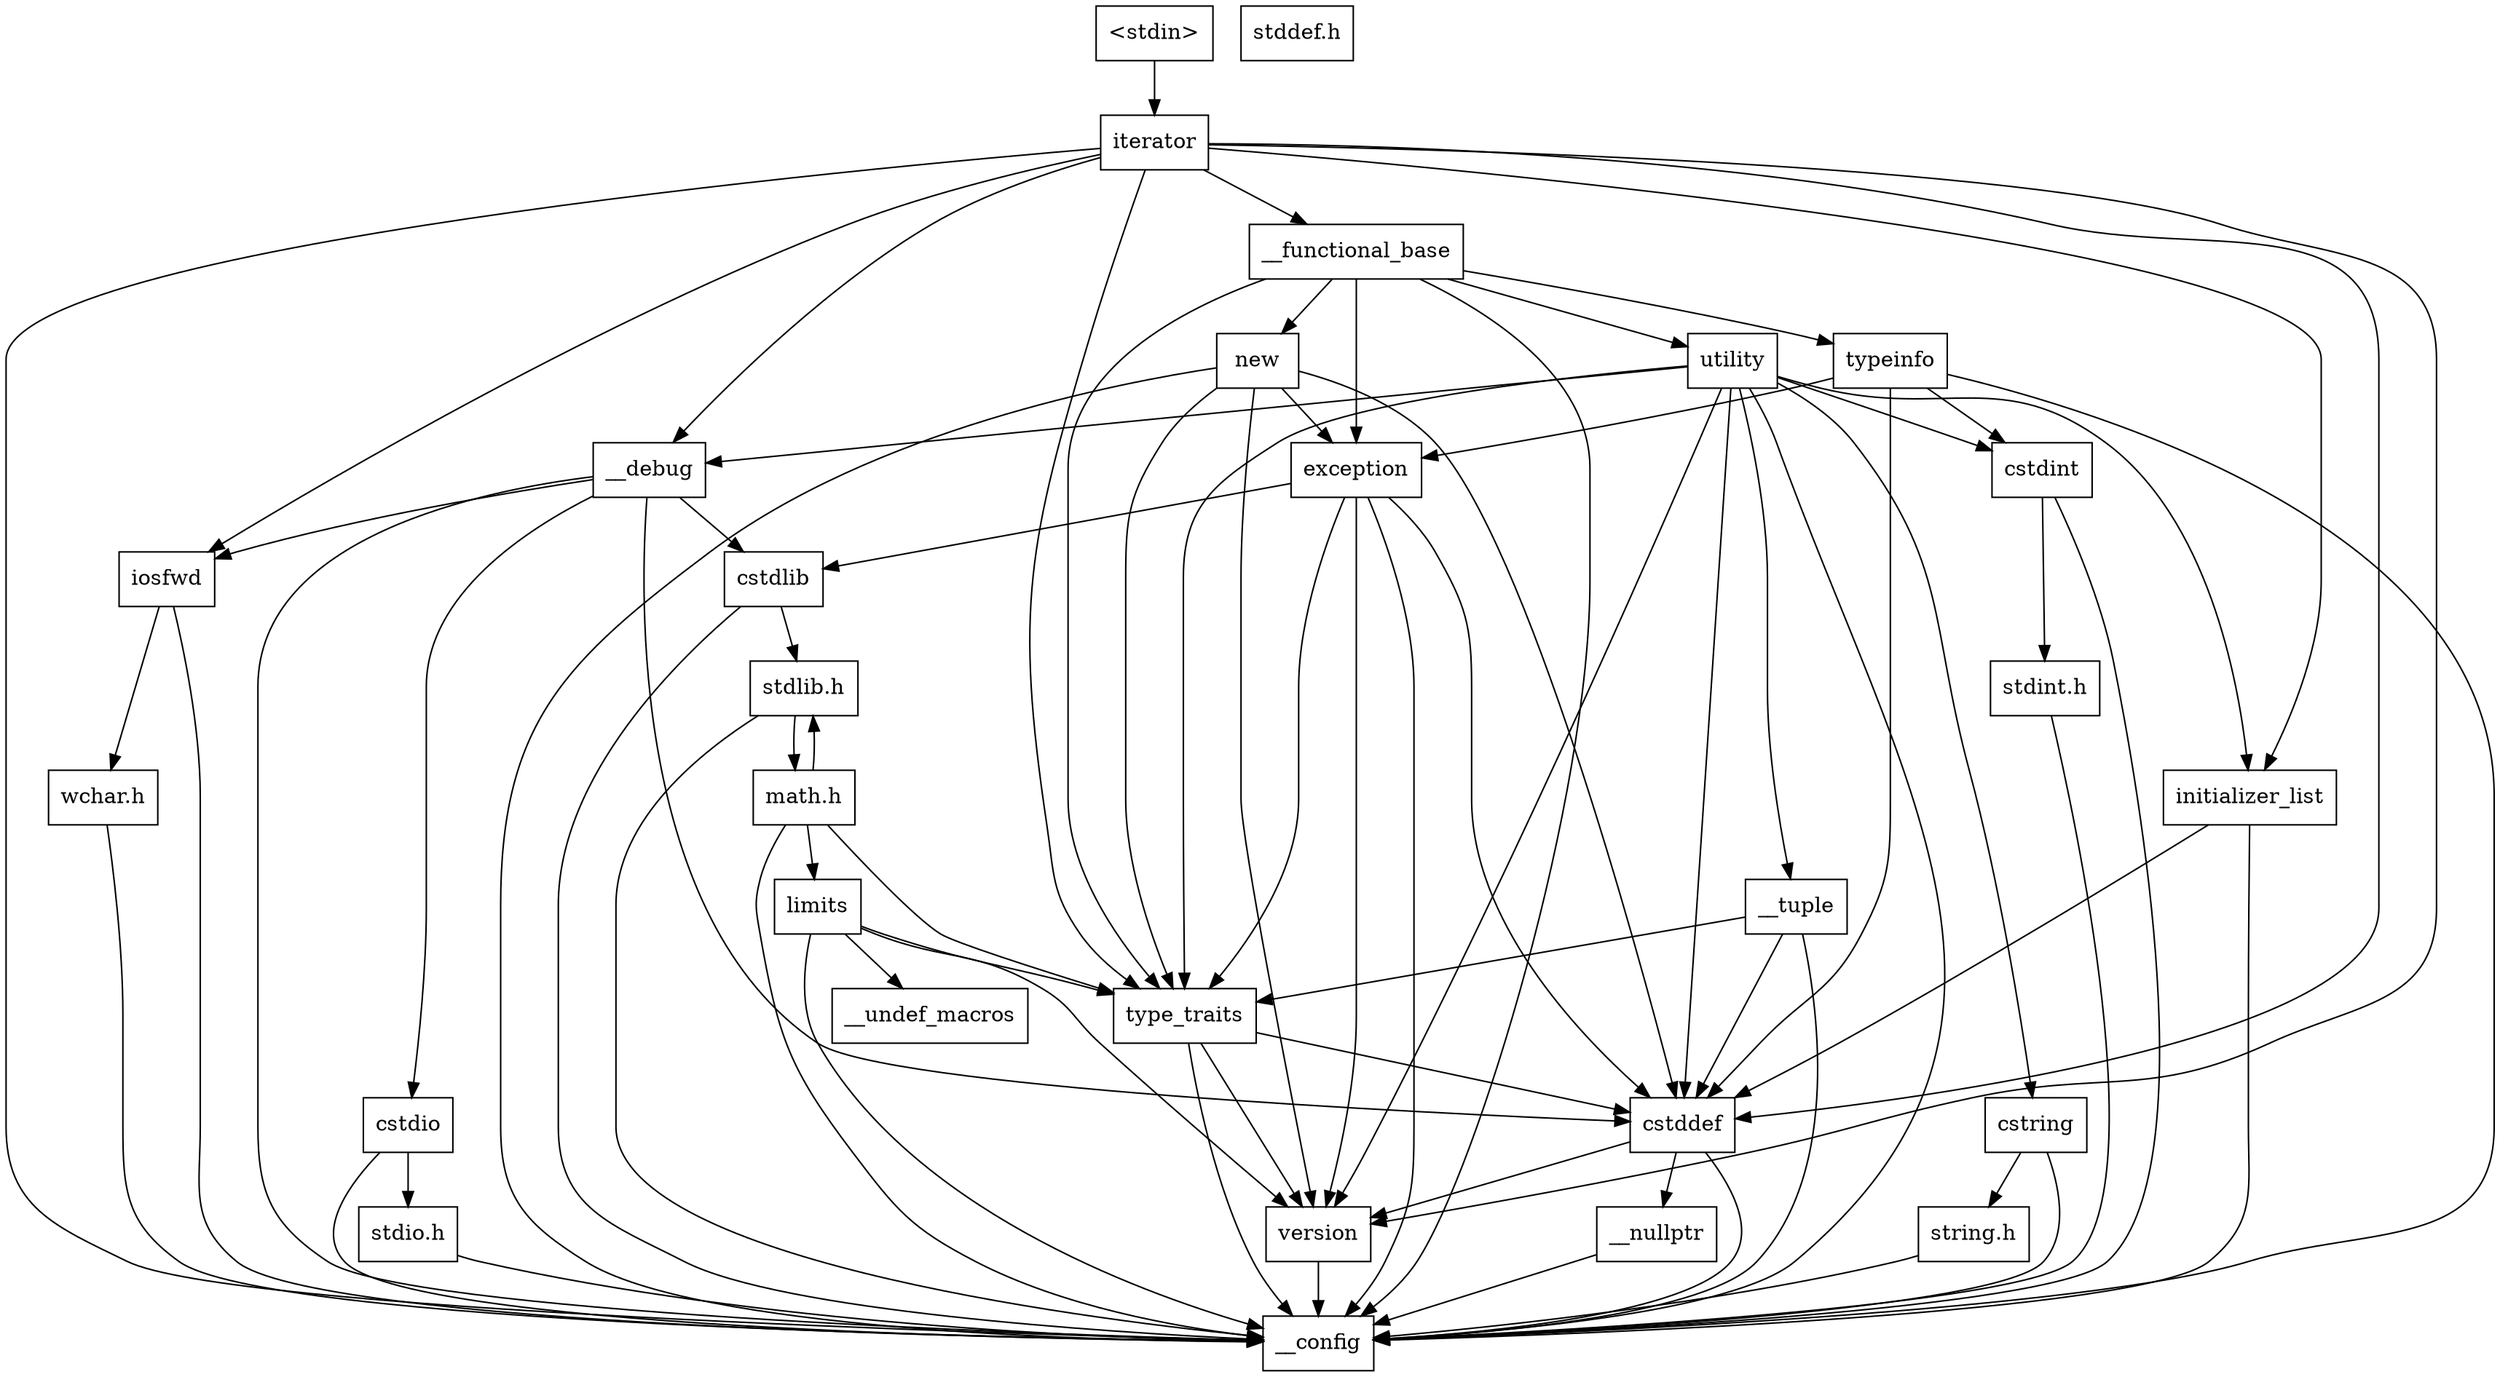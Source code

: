 digraph "dependencies" {
  header_0 [ shape="box", label="\<stdin\>" ];
  header_1 [ shape="box", label="iterator" ];
  header_11 [ shape="box", label="iosfwd" ];
  header_12 [ shape="box", label="wchar.h" ];
  header_17 [ shape="box", label="stddef.h" ];
  header_2 [ shape="box", label="__config" ];
  header_28 [ shape="box", label="__functional_base" ];
  header_29 [ shape="box", label="type_traits" ];
  header_30 [ shape="box", label="cstddef" ];
  header_31 [ shape="box", label="version" ];
  header_33 [ shape="box", label="__nullptr" ];
  header_34 [ shape="box", label="typeinfo" ];
  header_35 [ shape="box", label="exception" ];
  header_36 [ shape="box", label="cstdlib" ];
  header_37 [ shape="box", label="stdlib.h" ];
  header_65 [ shape="box", label="math.h" ];
  header_77 [ shape="box", label="limits" ];
  header_78 [ shape="box", label="__undef_macros" ];
  header_79 [ shape="box", label="cstdint" ];
  header_80 [ shape="box", label="stdint.h" ];
  header_84 [ shape="box", label="new" ];
  header_85 [ shape="box", label="utility" ];
  header_86 [ shape="box", label="__tuple" ];
  header_87 [ shape="box", label="initializer_list" ];
  header_88 [ shape="box", label="cstring" ];
  header_89 [ shape="box", label="string.h" ];
  header_92 [ shape="box", label="__debug" ];
  header_93 [ shape="box", label="cstdio" ];
  header_94 [ shape="box", label="stdio.h" ];
  header_65 -> header_37;
  header_65 -> header_2;
  header_65 -> header_77;
  header_65 -> header_29;
  header_77 -> header_2;
  header_77 -> header_78;
  header_77 -> header_29;
  header_77 -> header_31;
  header_79 -> header_80;
  header_79 -> header_2;
  header_0 -> header_1;
  header_1 -> header_29;
  header_1 -> header_11;
  header_1 -> header_30;
  header_1 -> header_31;
  header_1 -> header_2;
  header_1 -> header_87;
  header_1 -> header_92;
  header_1 -> header_28;
  header_29 -> header_2;
  header_29 -> header_30;
  header_29 -> header_31;
  header_28 -> header_29;
  header_28 -> header_34;
  header_28 -> header_35;
  header_28 -> header_2;
  header_28 -> header_85;
  header_28 -> header_84;
  header_36 -> header_37;
  header_36 -> header_2;
  header_37 -> header_2;
  header_37 -> header_65;
  header_34 -> header_35;
  header_34 -> header_79;
  header_34 -> header_2;
  header_34 -> header_30;
  header_35 -> header_36;
  header_35 -> header_2;
  header_35 -> header_29;
  header_35 -> header_30;
  header_35 -> header_31;
  header_33 -> header_2;
  header_30 -> header_2;
  header_30 -> header_33;
  header_30 -> header_31;
  header_31 -> header_2;
  header_89 -> header_2;
  header_88 -> header_89;
  header_88 -> header_2;
  header_80 -> header_2;
  header_87 -> header_2;
  header_87 -> header_30;
  header_86 -> header_2;
  header_86 -> header_29;
  header_86 -> header_30;
  header_85 -> header_29;
  header_85 -> header_30;
  header_85 -> header_31;
  header_85 -> header_88;
  header_85 -> header_2;
  header_85 -> header_79;
  header_85 -> header_87;
  header_85 -> header_86;
  header_85 -> header_92;
  header_84 -> header_2;
  header_84 -> header_35;
  header_84 -> header_29;
  header_84 -> header_30;
  header_84 -> header_31;
  header_11 -> header_2;
  header_11 -> header_12;
  header_12 -> header_2;
  header_94 -> header_2;
  header_92 -> header_36;
  header_92 -> header_2;
  header_92 -> header_11;
  header_92 -> header_30;
  header_92 -> header_93;
  header_93 -> header_94;
  header_93 -> header_2;
}
